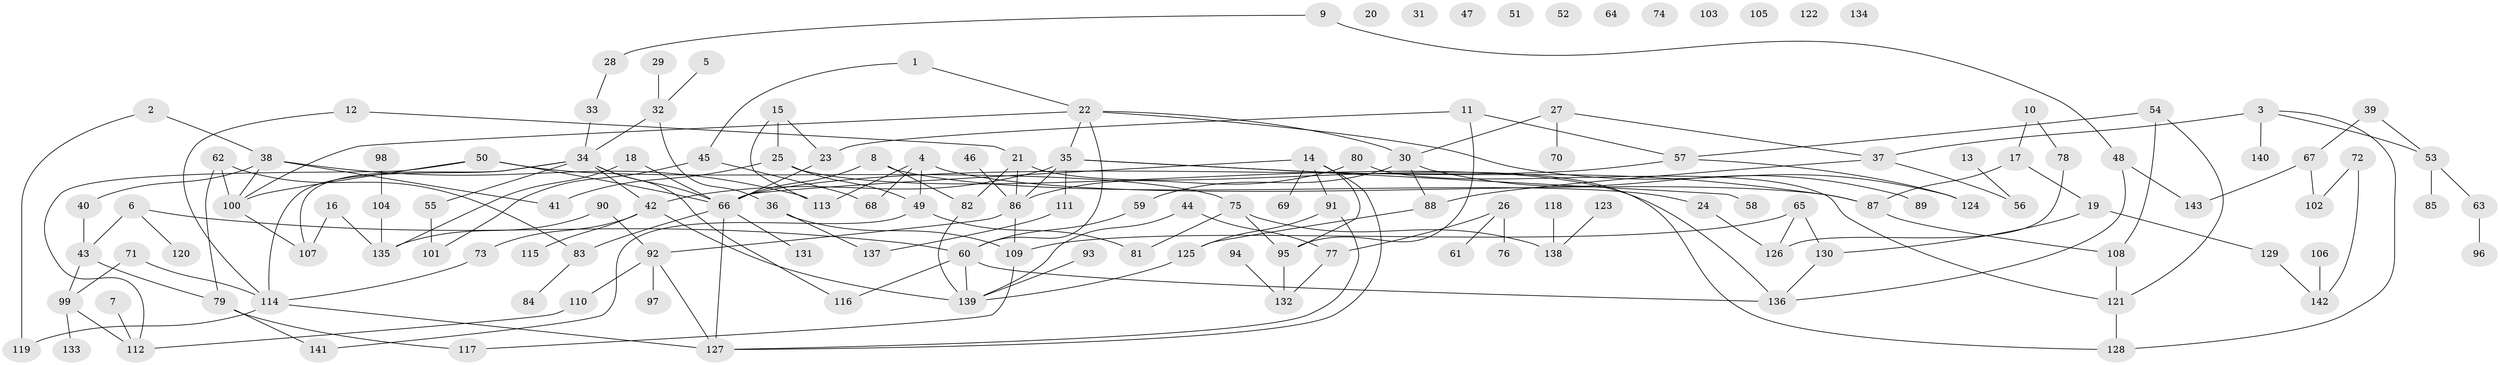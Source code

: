 // Generated by graph-tools (version 1.1) at 2025/40/03/09/25 04:40:03]
// undirected, 143 vertices, 185 edges
graph export_dot {
graph [start="1"]
  node [color=gray90,style=filled];
  1;
  2;
  3;
  4;
  5;
  6;
  7;
  8;
  9;
  10;
  11;
  12;
  13;
  14;
  15;
  16;
  17;
  18;
  19;
  20;
  21;
  22;
  23;
  24;
  25;
  26;
  27;
  28;
  29;
  30;
  31;
  32;
  33;
  34;
  35;
  36;
  37;
  38;
  39;
  40;
  41;
  42;
  43;
  44;
  45;
  46;
  47;
  48;
  49;
  50;
  51;
  52;
  53;
  54;
  55;
  56;
  57;
  58;
  59;
  60;
  61;
  62;
  63;
  64;
  65;
  66;
  67;
  68;
  69;
  70;
  71;
  72;
  73;
  74;
  75;
  76;
  77;
  78;
  79;
  80;
  81;
  82;
  83;
  84;
  85;
  86;
  87;
  88;
  89;
  90;
  91;
  92;
  93;
  94;
  95;
  96;
  97;
  98;
  99;
  100;
  101;
  102;
  103;
  104;
  105;
  106;
  107;
  108;
  109;
  110;
  111;
  112;
  113;
  114;
  115;
  116;
  117;
  118;
  119;
  120;
  121;
  122;
  123;
  124;
  125;
  126;
  127;
  128;
  129;
  130;
  131;
  132;
  133;
  134;
  135;
  136;
  137;
  138;
  139;
  140;
  141;
  142;
  143;
  1 -- 22;
  1 -- 45;
  2 -- 38;
  2 -- 119;
  3 -- 37;
  3 -- 53;
  3 -- 128;
  3 -- 140;
  4 -- 49;
  4 -- 68;
  4 -- 87;
  4 -- 113;
  5 -- 32;
  6 -- 43;
  6 -- 60;
  6 -- 120;
  7 -- 112;
  8 -- 24;
  8 -- 66;
  8 -- 82;
  9 -- 28;
  9 -- 48;
  10 -- 17;
  10 -- 78;
  11 -- 23;
  11 -- 57;
  11 -- 95;
  12 -- 21;
  12 -- 114;
  13 -- 56;
  14 -- 66;
  14 -- 69;
  14 -- 91;
  14 -- 95;
  14 -- 127;
  15 -- 23;
  15 -- 25;
  15 -- 113;
  16 -- 107;
  16 -- 135;
  17 -- 19;
  17 -- 87;
  18 -- 66;
  18 -- 135;
  19 -- 129;
  19 -- 130;
  21 -- 82;
  21 -- 86;
  21 -- 128;
  22 -- 30;
  22 -- 35;
  22 -- 60;
  22 -- 100;
  22 -- 124;
  23 -- 66;
  24 -- 126;
  25 -- 41;
  25 -- 49;
  25 -- 136;
  26 -- 61;
  26 -- 76;
  26 -- 77;
  27 -- 30;
  27 -- 37;
  27 -- 70;
  28 -- 33;
  29 -- 32;
  30 -- 59;
  30 -- 88;
  30 -- 89;
  32 -- 34;
  32 -- 36;
  33 -- 34;
  34 -- 42;
  34 -- 55;
  34 -- 66;
  34 -- 107;
  34 -- 114;
  34 -- 116;
  35 -- 42;
  35 -- 58;
  35 -- 86;
  35 -- 87;
  35 -- 111;
  36 -- 109;
  36 -- 137;
  37 -- 56;
  37 -- 88;
  38 -- 40;
  38 -- 41;
  38 -- 100;
  38 -- 113;
  39 -- 53;
  39 -- 67;
  40 -- 43;
  42 -- 73;
  42 -- 115;
  42 -- 139;
  43 -- 79;
  43 -- 99;
  44 -- 77;
  44 -- 139;
  45 -- 68;
  45 -- 101;
  46 -- 86;
  48 -- 136;
  48 -- 143;
  49 -- 81;
  49 -- 141;
  50 -- 66;
  50 -- 75;
  50 -- 100;
  50 -- 112;
  53 -- 63;
  53 -- 85;
  54 -- 57;
  54 -- 108;
  54 -- 121;
  55 -- 101;
  57 -- 66;
  57 -- 124;
  59 -- 60;
  60 -- 116;
  60 -- 136;
  60 -- 139;
  62 -- 79;
  62 -- 83;
  62 -- 100;
  63 -- 96;
  65 -- 109;
  65 -- 126;
  65 -- 130;
  66 -- 83;
  66 -- 127;
  66 -- 131;
  67 -- 102;
  67 -- 143;
  71 -- 99;
  71 -- 114;
  72 -- 102;
  72 -- 142;
  73 -- 114;
  75 -- 81;
  75 -- 95;
  75 -- 138;
  77 -- 132;
  78 -- 126;
  79 -- 117;
  79 -- 141;
  80 -- 86;
  80 -- 121;
  82 -- 139;
  83 -- 84;
  86 -- 92;
  86 -- 109;
  87 -- 108;
  88 -- 125;
  90 -- 92;
  90 -- 135;
  91 -- 125;
  91 -- 127;
  92 -- 97;
  92 -- 110;
  92 -- 127;
  93 -- 139;
  94 -- 132;
  95 -- 132;
  98 -- 104;
  99 -- 112;
  99 -- 133;
  100 -- 107;
  104 -- 135;
  106 -- 142;
  108 -- 121;
  109 -- 117;
  110 -- 112;
  111 -- 137;
  114 -- 119;
  114 -- 127;
  118 -- 138;
  121 -- 128;
  123 -- 138;
  125 -- 139;
  129 -- 142;
  130 -- 136;
}

